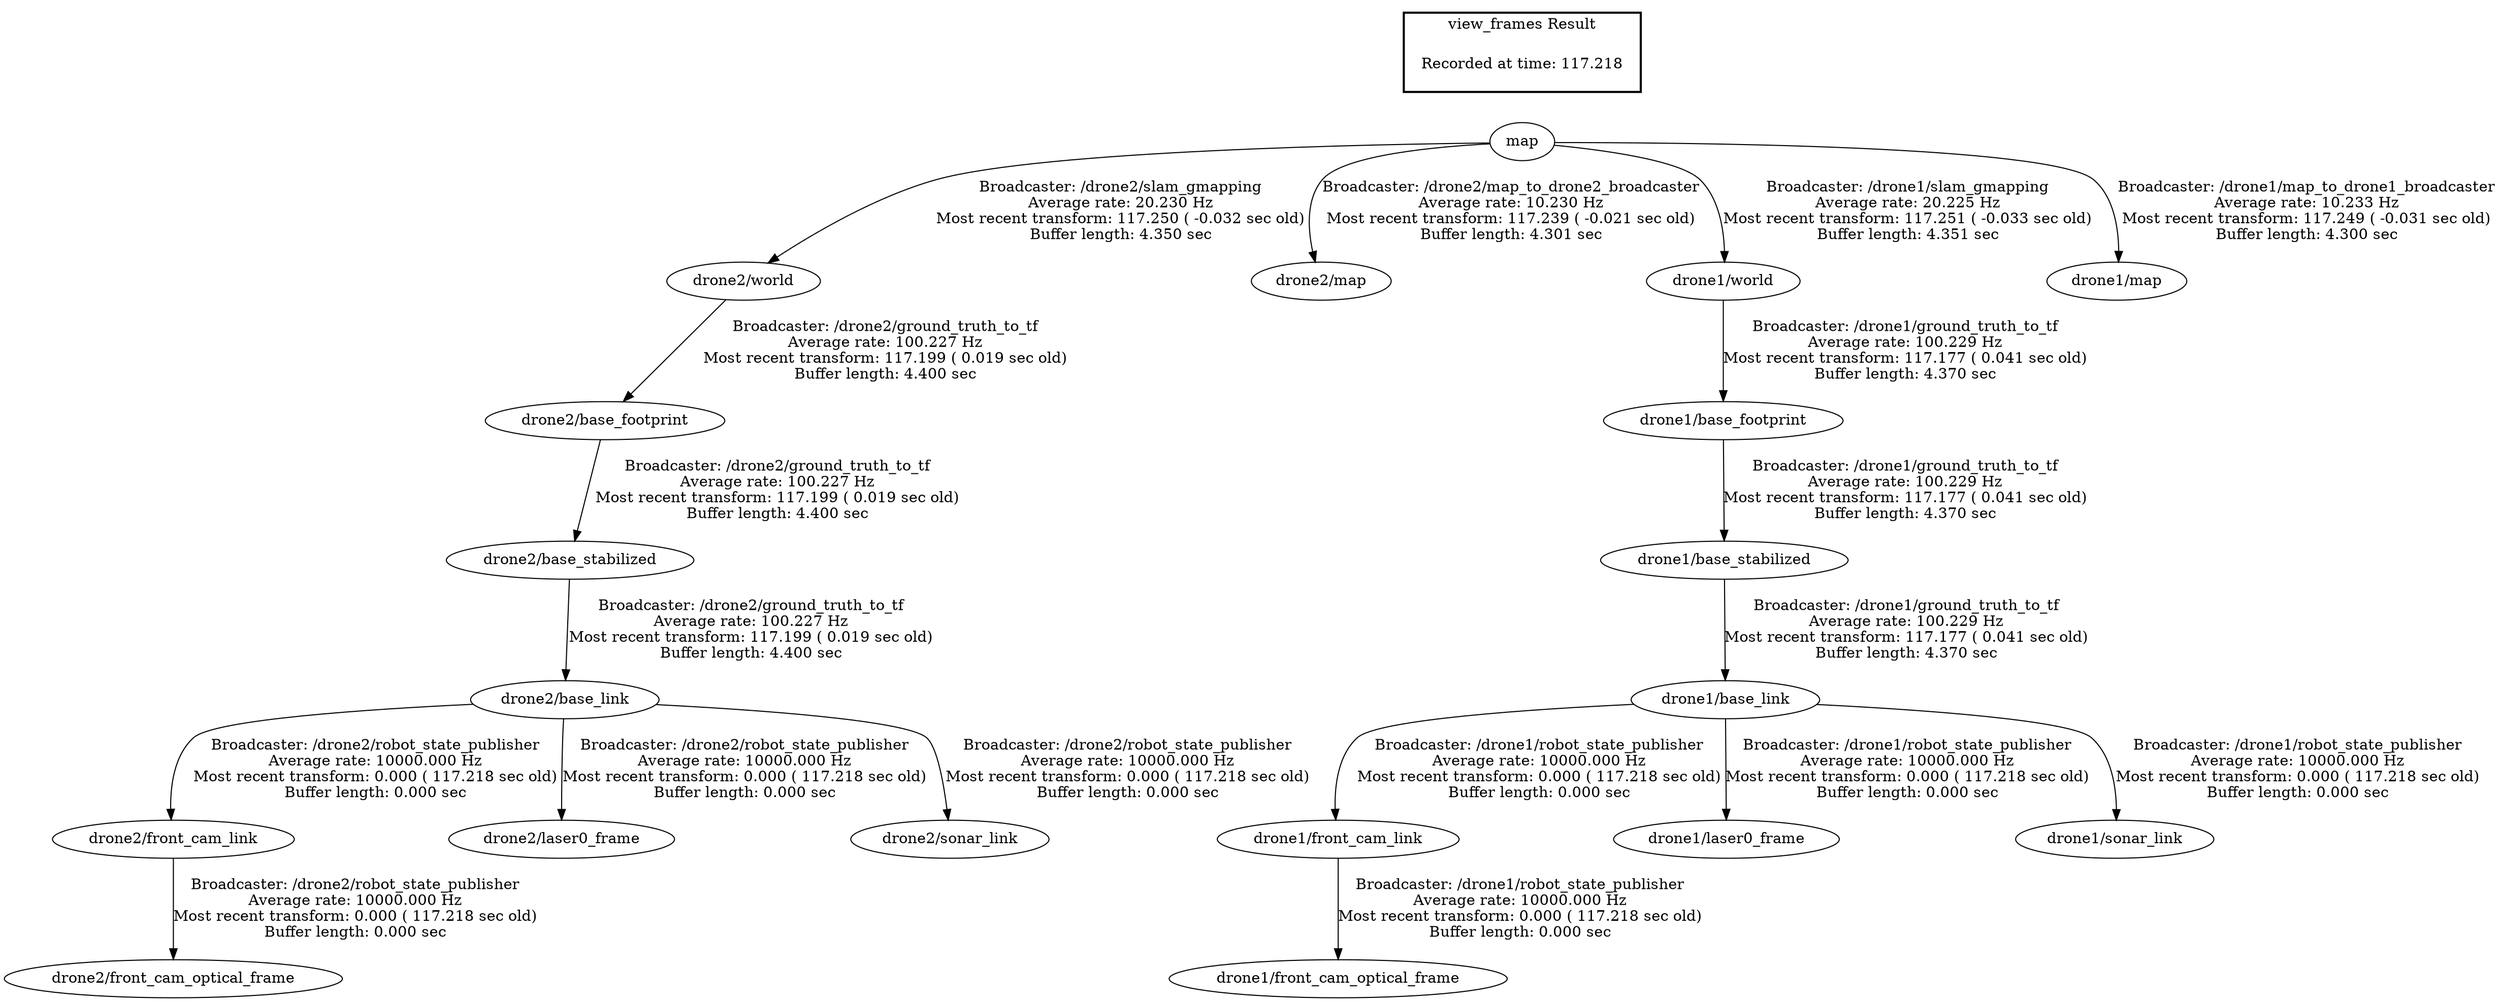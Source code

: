 digraph G {
"drone2/base_link" -> "drone2/front_cam_link"[label="Broadcaster: /drone2/robot_state_publisher\nAverage rate: 10000.000 Hz\nMost recent transform: 0.000 ( 117.218 sec old)\nBuffer length: 0.000 sec\n"];
"drone2/base_stabilized" -> "drone2/base_link"[label="Broadcaster: /drone2/ground_truth_to_tf\nAverage rate: 100.227 Hz\nMost recent transform: 117.199 ( 0.019 sec old)\nBuffer length: 4.400 sec\n"];
"drone2/front_cam_link" -> "drone2/front_cam_optical_frame"[label="Broadcaster: /drone2/robot_state_publisher\nAverage rate: 10000.000 Hz\nMost recent transform: 0.000 ( 117.218 sec old)\nBuffer length: 0.000 sec\n"];
"drone2/base_link" -> "drone2/laser0_frame"[label="Broadcaster: /drone2/robot_state_publisher\nAverage rate: 10000.000 Hz\nMost recent transform: 0.000 ( 117.218 sec old)\nBuffer length: 0.000 sec\n"];
"drone2/base_link" -> "drone2/sonar_link"[label="Broadcaster: /drone2/robot_state_publisher\nAverage rate: 10000.000 Hz\nMost recent transform: 0.000 ( 117.218 sec old)\nBuffer length: 0.000 sec\n"];
"drone1/base_link" -> "drone1/front_cam_link"[label="Broadcaster: /drone1/robot_state_publisher\nAverage rate: 10000.000 Hz\nMost recent transform: 0.000 ( 117.218 sec old)\nBuffer length: 0.000 sec\n"];
"drone1/base_stabilized" -> "drone1/base_link"[label="Broadcaster: /drone1/ground_truth_to_tf\nAverage rate: 100.229 Hz\nMost recent transform: 117.177 ( 0.041 sec old)\nBuffer length: 4.370 sec\n"];
"drone1/front_cam_link" -> "drone1/front_cam_optical_frame"[label="Broadcaster: /drone1/robot_state_publisher\nAverage rate: 10000.000 Hz\nMost recent transform: 0.000 ( 117.218 sec old)\nBuffer length: 0.000 sec\n"];
"drone1/base_link" -> "drone1/laser0_frame"[label="Broadcaster: /drone1/robot_state_publisher\nAverage rate: 10000.000 Hz\nMost recent transform: 0.000 ( 117.218 sec old)\nBuffer length: 0.000 sec\n"];
"drone1/base_link" -> "drone1/sonar_link"[label="Broadcaster: /drone1/robot_state_publisher\nAverage rate: 10000.000 Hz\nMost recent transform: 0.000 ( 117.218 sec old)\nBuffer length: 0.000 sec\n"];
"drone2/world" -> "drone2/base_footprint"[label="Broadcaster: /drone2/ground_truth_to_tf\nAverage rate: 100.227 Hz\nMost recent transform: 117.199 ( 0.019 sec old)\nBuffer length: 4.400 sec\n"];
"map" -> "drone2/world"[label="Broadcaster: /drone2/slam_gmapping\nAverage rate: 20.230 Hz\nMost recent transform: 117.250 ( -0.032 sec old)\nBuffer length: 4.350 sec\n"];
"drone2/base_footprint" -> "drone2/base_stabilized"[label="Broadcaster: /drone2/ground_truth_to_tf\nAverage rate: 100.227 Hz\nMost recent transform: 117.199 ( 0.019 sec old)\nBuffer length: 4.400 sec\n"];
"map" -> "drone2/map"[label="Broadcaster: /drone2/map_to_drone2_broadcaster\nAverage rate: 10.230 Hz\nMost recent transform: 117.239 ( -0.021 sec old)\nBuffer length: 4.301 sec\n"];
"drone1/world" -> "drone1/base_footprint"[label="Broadcaster: /drone1/ground_truth_to_tf\nAverage rate: 100.229 Hz\nMost recent transform: 117.177 ( 0.041 sec old)\nBuffer length: 4.370 sec\n"];
"map" -> "drone1/world"[label="Broadcaster: /drone1/slam_gmapping\nAverage rate: 20.225 Hz\nMost recent transform: 117.251 ( -0.033 sec old)\nBuffer length: 4.351 sec\n"];
"drone1/base_footprint" -> "drone1/base_stabilized"[label="Broadcaster: /drone1/ground_truth_to_tf\nAverage rate: 100.229 Hz\nMost recent transform: 117.177 ( 0.041 sec old)\nBuffer length: 4.370 sec\n"];
"map" -> "drone1/map"[label="Broadcaster: /drone1/map_to_drone1_broadcaster\nAverage rate: 10.233 Hz\nMost recent transform: 117.249 ( -0.031 sec old)\nBuffer length: 4.300 sec\n"];
edge [style=invis];
 subgraph cluster_legend { style=bold; color=black; label ="view_frames Result";
"Recorded at time: 117.218"[ shape=plaintext ] ;
 }->"map";
}